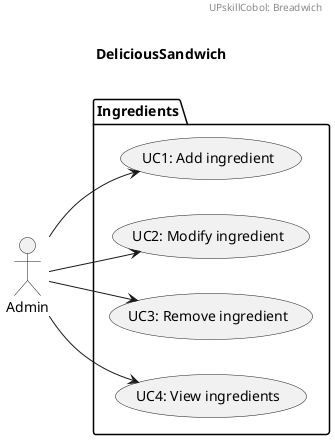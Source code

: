 @startuml
left to right direction

header
UPskillCobol: Breadwich
endheader

title \nDeliciousSandwich\n



package Ingredients {
  usecase "UC1: Add ingredient" as UC1
  usecase "UC2: Modify ingredient" as UC2
  usecase "UC3: Remove ingredient" as UC3
  usecase "UC4: View ingredients" as UC4
}

Admin --> UC1
Admin --> UC2
Admin --> UC3
Admin --> UC4
@enduml